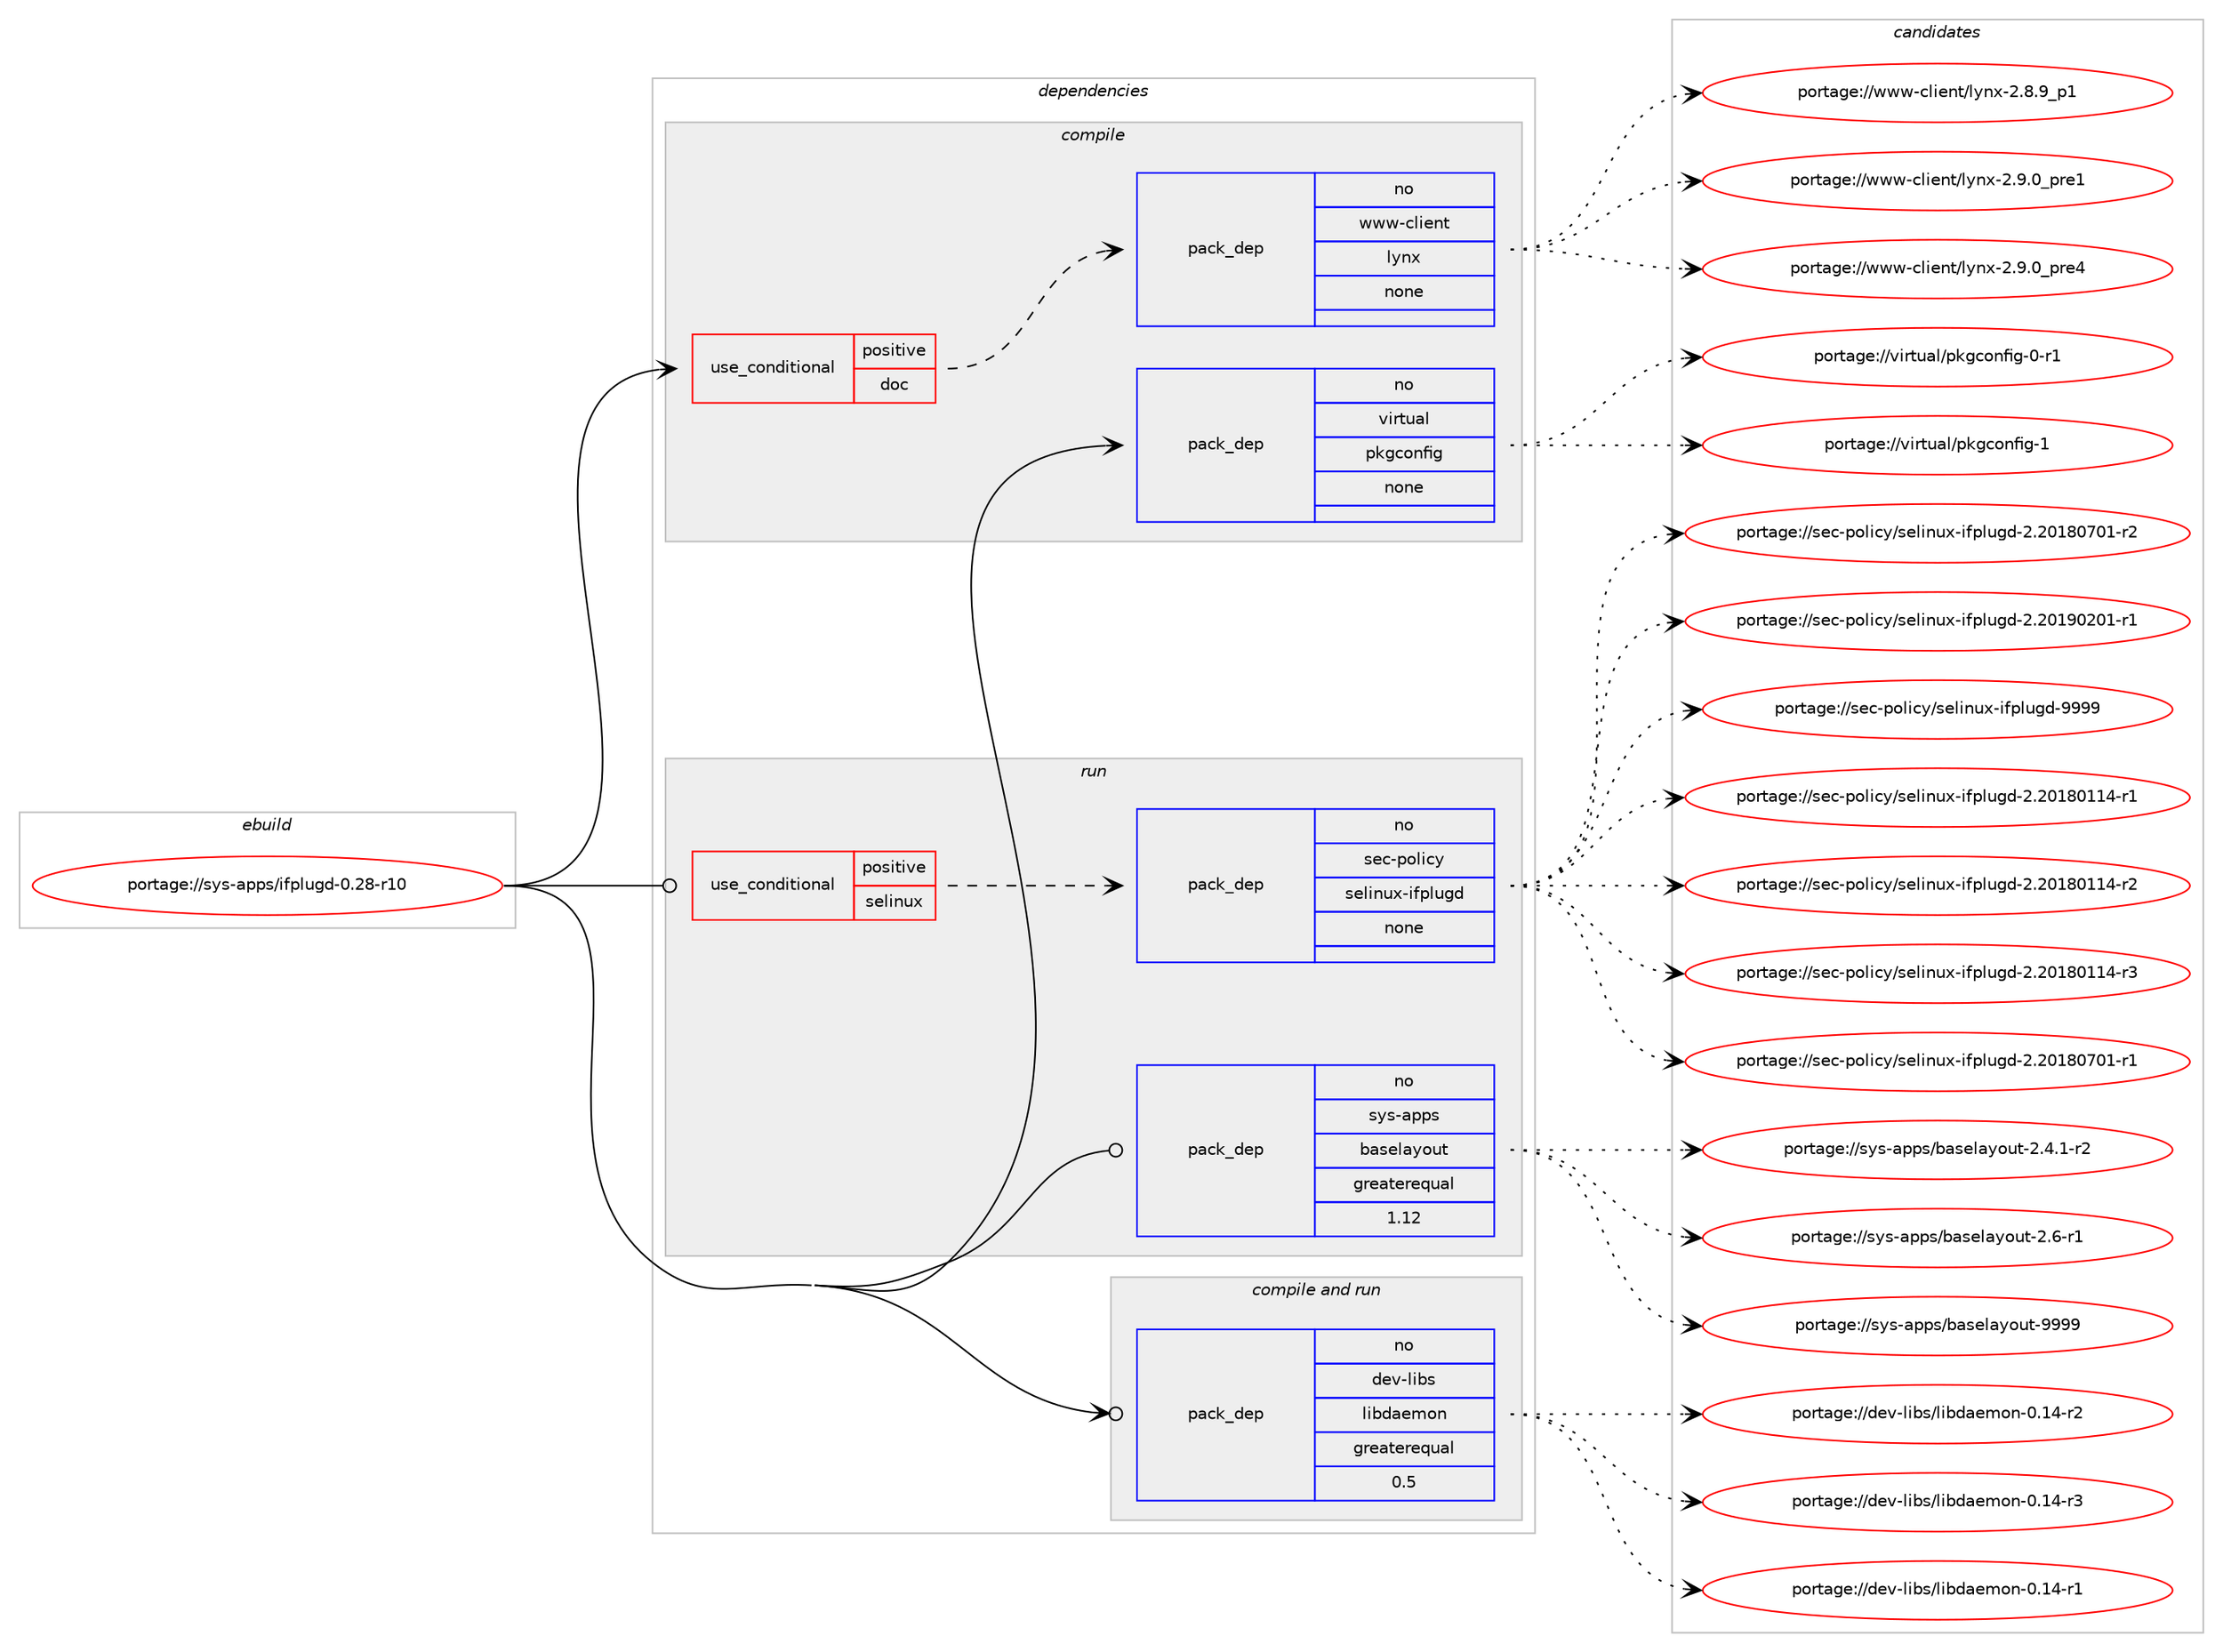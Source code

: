 digraph prolog {

# *************
# Graph options
# *************

newrank=true;
concentrate=true;
compound=true;
graph [rankdir=LR,fontname=Helvetica,fontsize=10,ranksep=1.5];#, ranksep=2.5, nodesep=0.2];
edge  [arrowhead=vee];
node  [fontname=Helvetica,fontsize=10];

# **********
# The ebuild
# **********

subgraph cluster_leftcol {
color=gray;
rank=same;
label=<<i>ebuild</i>>;
id [label="portage://sys-apps/ifplugd-0.28-r10", color=red, width=4, href="../sys-apps/ifplugd-0.28-r10.svg"];
}

# ****************
# The dependencies
# ****************

subgraph cluster_midcol {
color=gray;
label=<<i>dependencies</i>>;
subgraph cluster_compile {
fillcolor="#eeeeee";
style=filled;
label=<<i>compile</i>>;
subgraph cond99457 {
dependency408989 [label=<<TABLE BORDER="0" CELLBORDER="1" CELLSPACING="0" CELLPADDING="4"><TR><TD ROWSPAN="3" CELLPADDING="10">use_conditional</TD></TR><TR><TD>positive</TD></TR><TR><TD>doc</TD></TR></TABLE>>, shape=none, color=red];
subgraph pack302691 {
dependency408990 [label=<<TABLE BORDER="0" CELLBORDER="1" CELLSPACING="0" CELLPADDING="4" WIDTH="220"><TR><TD ROWSPAN="6" CELLPADDING="30">pack_dep</TD></TR><TR><TD WIDTH="110">no</TD></TR><TR><TD>www-client</TD></TR><TR><TD>lynx</TD></TR><TR><TD>none</TD></TR><TR><TD></TD></TR></TABLE>>, shape=none, color=blue];
}
dependency408989:e -> dependency408990:w [weight=20,style="dashed",arrowhead="vee"];
}
id:e -> dependency408989:w [weight=20,style="solid",arrowhead="vee"];
subgraph pack302692 {
dependency408991 [label=<<TABLE BORDER="0" CELLBORDER="1" CELLSPACING="0" CELLPADDING="4" WIDTH="220"><TR><TD ROWSPAN="6" CELLPADDING="30">pack_dep</TD></TR><TR><TD WIDTH="110">no</TD></TR><TR><TD>virtual</TD></TR><TR><TD>pkgconfig</TD></TR><TR><TD>none</TD></TR><TR><TD></TD></TR></TABLE>>, shape=none, color=blue];
}
id:e -> dependency408991:w [weight=20,style="solid",arrowhead="vee"];
}
subgraph cluster_compileandrun {
fillcolor="#eeeeee";
style=filled;
label=<<i>compile and run</i>>;
subgraph pack302693 {
dependency408992 [label=<<TABLE BORDER="0" CELLBORDER="1" CELLSPACING="0" CELLPADDING="4" WIDTH="220"><TR><TD ROWSPAN="6" CELLPADDING="30">pack_dep</TD></TR><TR><TD WIDTH="110">no</TD></TR><TR><TD>dev-libs</TD></TR><TR><TD>libdaemon</TD></TR><TR><TD>greaterequal</TD></TR><TR><TD>0.5</TD></TR></TABLE>>, shape=none, color=blue];
}
id:e -> dependency408992:w [weight=20,style="solid",arrowhead="odotvee"];
}
subgraph cluster_run {
fillcolor="#eeeeee";
style=filled;
label=<<i>run</i>>;
subgraph cond99458 {
dependency408993 [label=<<TABLE BORDER="0" CELLBORDER="1" CELLSPACING="0" CELLPADDING="4"><TR><TD ROWSPAN="3" CELLPADDING="10">use_conditional</TD></TR><TR><TD>positive</TD></TR><TR><TD>selinux</TD></TR></TABLE>>, shape=none, color=red];
subgraph pack302694 {
dependency408994 [label=<<TABLE BORDER="0" CELLBORDER="1" CELLSPACING="0" CELLPADDING="4" WIDTH="220"><TR><TD ROWSPAN="6" CELLPADDING="30">pack_dep</TD></TR><TR><TD WIDTH="110">no</TD></TR><TR><TD>sec-policy</TD></TR><TR><TD>selinux-ifplugd</TD></TR><TR><TD>none</TD></TR><TR><TD></TD></TR></TABLE>>, shape=none, color=blue];
}
dependency408993:e -> dependency408994:w [weight=20,style="dashed",arrowhead="vee"];
}
id:e -> dependency408993:w [weight=20,style="solid",arrowhead="odot"];
subgraph pack302695 {
dependency408995 [label=<<TABLE BORDER="0" CELLBORDER="1" CELLSPACING="0" CELLPADDING="4" WIDTH="220"><TR><TD ROWSPAN="6" CELLPADDING="30">pack_dep</TD></TR><TR><TD WIDTH="110">no</TD></TR><TR><TD>sys-apps</TD></TR><TR><TD>baselayout</TD></TR><TR><TD>greaterequal</TD></TR><TR><TD>1.12</TD></TR></TABLE>>, shape=none, color=blue];
}
id:e -> dependency408995:w [weight=20,style="solid",arrowhead="odot"];
}
}

# **************
# The candidates
# **************

subgraph cluster_choices {
rank=same;
color=gray;
label=<<i>candidates</i>>;

subgraph choice302691 {
color=black;
nodesep=1;
choiceportage1191191194599108105101110116471081211101204550465646579511249 [label="portage://www-client/lynx-2.8.9_p1", color=red, width=4,href="../www-client/lynx-2.8.9_p1.svg"];
choiceportage1191191194599108105101110116471081211101204550465746489511211410149 [label="portage://www-client/lynx-2.9.0_pre1", color=red, width=4,href="../www-client/lynx-2.9.0_pre1.svg"];
choiceportage1191191194599108105101110116471081211101204550465746489511211410152 [label="portage://www-client/lynx-2.9.0_pre4", color=red, width=4,href="../www-client/lynx-2.9.0_pre4.svg"];
dependency408990:e -> choiceportage1191191194599108105101110116471081211101204550465646579511249:w [style=dotted,weight="100"];
dependency408990:e -> choiceportage1191191194599108105101110116471081211101204550465746489511211410149:w [style=dotted,weight="100"];
dependency408990:e -> choiceportage1191191194599108105101110116471081211101204550465746489511211410152:w [style=dotted,weight="100"];
}
subgraph choice302692 {
color=black;
nodesep=1;
choiceportage11810511411611797108471121071039911111010210510345484511449 [label="portage://virtual/pkgconfig-0-r1", color=red, width=4,href="../virtual/pkgconfig-0-r1.svg"];
choiceportage1181051141161179710847112107103991111101021051034549 [label="portage://virtual/pkgconfig-1", color=red, width=4,href="../virtual/pkgconfig-1.svg"];
dependency408991:e -> choiceportage11810511411611797108471121071039911111010210510345484511449:w [style=dotted,weight="100"];
dependency408991:e -> choiceportage1181051141161179710847112107103991111101021051034549:w [style=dotted,weight="100"];
}
subgraph choice302693 {
color=black;
nodesep=1;
choiceportage100101118451081059811547108105981009710110911111045484649524511449 [label="portage://dev-libs/libdaemon-0.14-r1", color=red, width=4,href="../dev-libs/libdaemon-0.14-r1.svg"];
choiceportage100101118451081059811547108105981009710110911111045484649524511450 [label="portage://dev-libs/libdaemon-0.14-r2", color=red, width=4,href="../dev-libs/libdaemon-0.14-r2.svg"];
choiceportage100101118451081059811547108105981009710110911111045484649524511451 [label="portage://dev-libs/libdaemon-0.14-r3", color=red, width=4,href="../dev-libs/libdaemon-0.14-r3.svg"];
dependency408992:e -> choiceportage100101118451081059811547108105981009710110911111045484649524511449:w [style=dotted,weight="100"];
dependency408992:e -> choiceportage100101118451081059811547108105981009710110911111045484649524511450:w [style=dotted,weight="100"];
dependency408992:e -> choiceportage100101118451081059811547108105981009710110911111045484649524511451:w [style=dotted,weight="100"];
}
subgraph choice302694 {
color=black;
nodesep=1;
choiceportage115101994511211110810599121471151011081051101171204510510211210811710310045504650484956484949524511449 [label="portage://sec-policy/selinux-ifplugd-2.20180114-r1", color=red, width=4,href="../sec-policy/selinux-ifplugd-2.20180114-r1.svg"];
choiceportage115101994511211110810599121471151011081051101171204510510211210811710310045504650484956484949524511450 [label="portage://sec-policy/selinux-ifplugd-2.20180114-r2", color=red, width=4,href="../sec-policy/selinux-ifplugd-2.20180114-r2.svg"];
choiceportage115101994511211110810599121471151011081051101171204510510211210811710310045504650484956484949524511451 [label="portage://sec-policy/selinux-ifplugd-2.20180114-r3", color=red, width=4,href="../sec-policy/selinux-ifplugd-2.20180114-r3.svg"];
choiceportage115101994511211110810599121471151011081051101171204510510211210811710310045504650484956485548494511449 [label="portage://sec-policy/selinux-ifplugd-2.20180701-r1", color=red, width=4,href="../sec-policy/selinux-ifplugd-2.20180701-r1.svg"];
choiceportage115101994511211110810599121471151011081051101171204510510211210811710310045504650484956485548494511450 [label="portage://sec-policy/selinux-ifplugd-2.20180701-r2", color=red, width=4,href="../sec-policy/selinux-ifplugd-2.20180701-r2.svg"];
choiceportage115101994511211110810599121471151011081051101171204510510211210811710310045504650484957485048494511449 [label="portage://sec-policy/selinux-ifplugd-2.20190201-r1", color=red, width=4,href="../sec-policy/selinux-ifplugd-2.20190201-r1.svg"];
choiceportage11510199451121111081059912147115101108105110117120451051021121081171031004557575757 [label="portage://sec-policy/selinux-ifplugd-9999", color=red, width=4,href="../sec-policy/selinux-ifplugd-9999.svg"];
dependency408994:e -> choiceportage115101994511211110810599121471151011081051101171204510510211210811710310045504650484956484949524511449:w [style=dotted,weight="100"];
dependency408994:e -> choiceportage115101994511211110810599121471151011081051101171204510510211210811710310045504650484956484949524511450:w [style=dotted,weight="100"];
dependency408994:e -> choiceportage115101994511211110810599121471151011081051101171204510510211210811710310045504650484956484949524511451:w [style=dotted,weight="100"];
dependency408994:e -> choiceportage115101994511211110810599121471151011081051101171204510510211210811710310045504650484956485548494511449:w [style=dotted,weight="100"];
dependency408994:e -> choiceportage115101994511211110810599121471151011081051101171204510510211210811710310045504650484956485548494511450:w [style=dotted,weight="100"];
dependency408994:e -> choiceportage115101994511211110810599121471151011081051101171204510510211210811710310045504650484957485048494511449:w [style=dotted,weight="100"];
dependency408994:e -> choiceportage11510199451121111081059912147115101108105110117120451051021121081171031004557575757:w [style=dotted,weight="100"];
}
subgraph choice302695 {
color=black;
nodesep=1;
choiceportage1151211154597112112115479897115101108971211111171164550465246494511450 [label="portage://sys-apps/baselayout-2.4.1-r2", color=red, width=4,href="../sys-apps/baselayout-2.4.1-r2.svg"];
choiceportage115121115459711211211547989711510110897121111117116455046544511449 [label="portage://sys-apps/baselayout-2.6-r1", color=red, width=4,href="../sys-apps/baselayout-2.6-r1.svg"];
choiceportage1151211154597112112115479897115101108971211111171164557575757 [label="portage://sys-apps/baselayout-9999", color=red, width=4,href="../sys-apps/baselayout-9999.svg"];
dependency408995:e -> choiceportage1151211154597112112115479897115101108971211111171164550465246494511450:w [style=dotted,weight="100"];
dependency408995:e -> choiceportage115121115459711211211547989711510110897121111117116455046544511449:w [style=dotted,weight="100"];
dependency408995:e -> choiceportage1151211154597112112115479897115101108971211111171164557575757:w [style=dotted,weight="100"];
}
}

}

